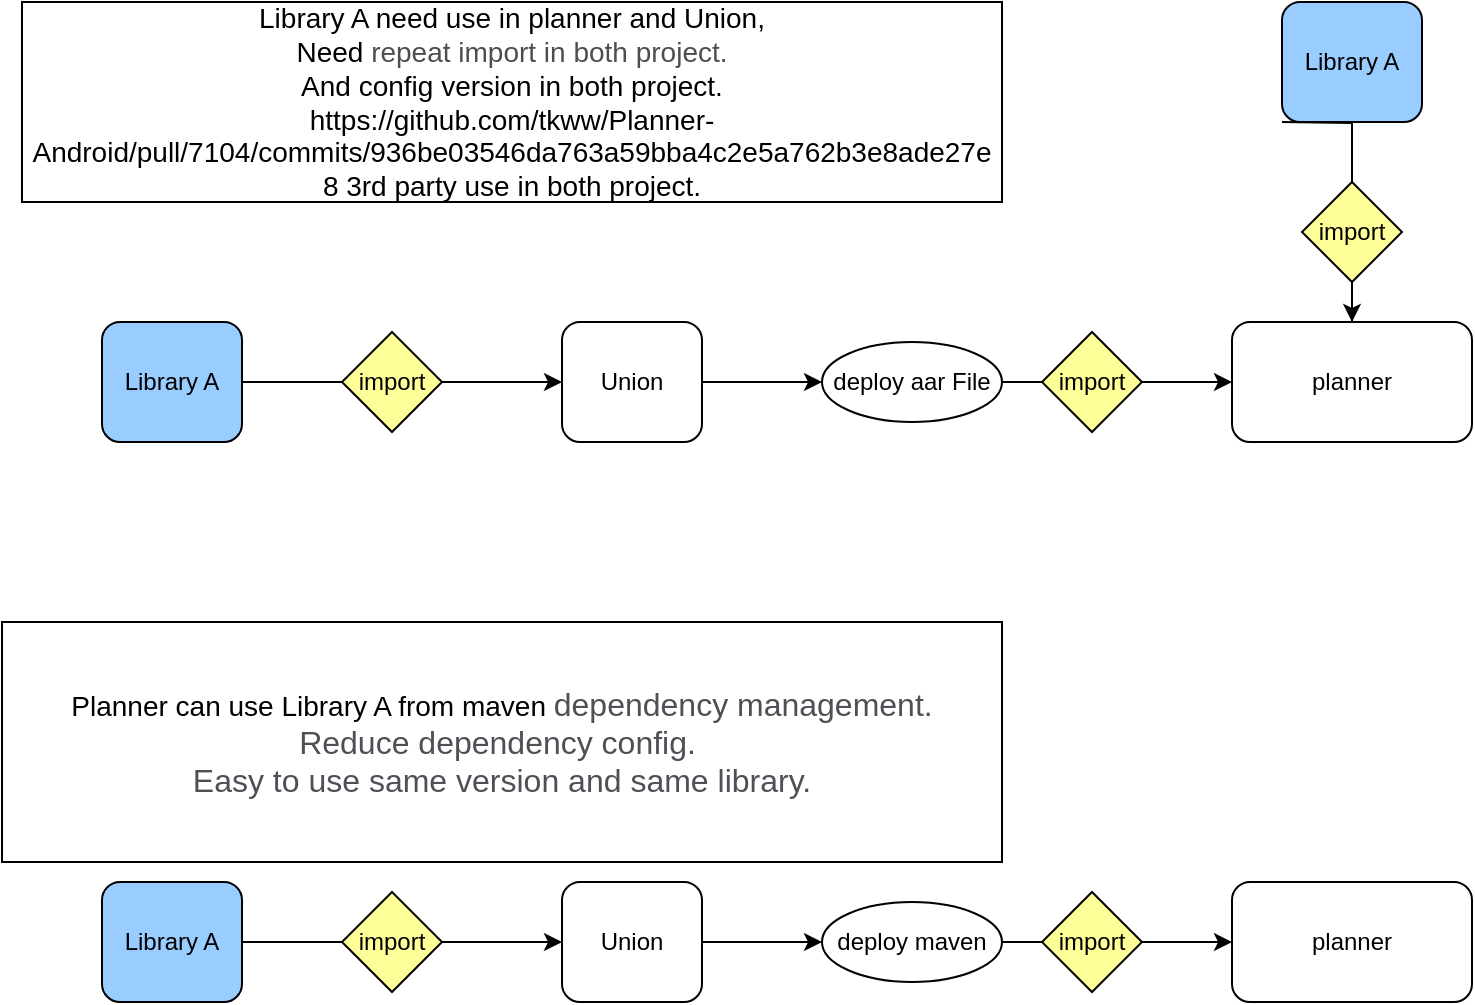 <mxfile version="14.9.6" type="github">
  <diagram id="RId8-rulqUCuER-rvPwq" name="Page-1">
    <mxGraphModel dx="2111" dy="621" grid="1" gridSize="10" guides="1" tooltips="1" connect="1" arrows="1" fold="1" page="1" pageScale="1" pageWidth="827" pageHeight="1169" math="0" shadow="0">
      <root>
        <mxCell id="0" />
        <mxCell id="1" parent="0" />
        <mxCell id="fV03khcgGxPLp-E_VUfp-7" style="edgeStyle=orthogonalEdgeStyle;rounded=0;orthogonalLoop=1;jettySize=auto;html=1;" parent="1" source="fV03khcgGxPLp-E_VUfp-1" target="fV03khcgGxPLp-E_VUfp-5" edge="1">
          <mxGeometry relative="1" as="geometry" />
        </mxCell>
        <mxCell id="fV03khcgGxPLp-E_VUfp-1" value="Union" style="rounded=1;whiteSpace=wrap;html=1;" parent="1" vertex="1">
          <mxGeometry x="50" y="260" width="70" height="60" as="geometry" />
        </mxCell>
        <mxCell id="fV03khcgGxPLp-E_VUfp-3" style="edgeStyle=orthogonalEdgeStyle;rounded=0;orthogonalLoop=1;jettySize=auto;html=1;startArrow=none;" parent="1" source="fV03khcgGxPLp-E_VUfp-8" target="fV03khcgGxPLp-E_VUfp-1" edge="1">
          <mxGeometry relative="1" as="geometry" />
        </mxCell>
        <mxCell id="fV03khcgGxPLp-E_VUfp-2" value="Library A" style="rounded=1;whiteSpace=wrap;html=1;fillColor=#99CCFF;" parent="1" vertex="1">
          <mxGeometry x="-180" y="260" width="70" height="60" as="geometry" />
        </mxCell>
        <mxCell id="fV03khcgGxPLp-E_VUfp-10" style="edgeStyle=orthogonalEdgeStyle;rounded=0;orthogonalLoop=1;jettySize=auto;html=1;entryX=0;entryY=0.5;entryDx=0;entryDy=0;" parent="1" source="fV03khcgGxPLp-E_VUfp-5" target="fV03khcgGxPLp-E_VUfp-9" edge="1">
          <mxGeometry relative="1" as="geometry" />
        </mxCell>
        <mxCell id="fV03khcgGxPLp-E_VUfp-5" value="deploy aar File" style="ellipse;whiteSpace=wrap;html=1;" parent="1" vertex="1">
          <mxGeometry x="180" y="270" width="90" height="40" as="geometry" />
        </mxCell>
        <mxCell id="fV03khcgGxPLp-E_VUfp-9" value="planner" style="rounded=1;whiteSpace=wrap;html=1;" parent="1" vertex="1">
          <mxGeometry x="385" y="260" width="120" height="60" as="geometry" />
        </mxCell>
        <mxCell id="fV03khcgGxPLp-E_VUfp-12" style="edgeStyle=orthogonalEdgeStyle;rounded=0;orthogonalLoop=1;jettySize=auto;html=1;entryX=0.5;entryY=0;entryDx=0;entryDy=0;startArrow=none;" parent="1" source="fV03khcgGxPLp-E_VUfp-15" target="fV03khcgGxPLp-E_VUfp-9" edge="1">
          <mxGeometry relative="1" as="geometry">
            <mxPoint x="410" y="160" as="sourcePoint" />
          </mxGeometry>
        </mxCell>
        <mxCell id="fV03khcgGxPLp-E_VUfp-13" value="Library A" style="rounded=1;whiteSpace=wrap;html=1;fillColor=#99CCFF;" parent="1" vertex="1">
          <mxGeometry x="410" y="100" width="70" height="60" as="geometry" />
        </mxCell>
        <mxCell id="fV03khcgGxPLp-E_VUfp-8" value="import" style="rhombus;whiteSpace=wrap;html=1;fillColor=#FFFF99;" parent="1" vertex="1">
          <mxGeometry x="-60" y="265" width="50" height="50" as="geometry" />
        </mxCell>
        <mxCell id="fV03khcgGxPLp-E_VUfp-14" value="" style="edgeStyle=orthogonalEdgeStyle;rounded=0;orthogonalLoop=1;jettySize=auto;html=1;endArrow=none;" parent="1" source="fV03khcgGxPLp-E_VUfp-2" target="fV03khcgGxPLp-E_VUfp-8" edge="1">
          <mxGeometry relative="1" as="geometry">
            <mxPoint x="-110" y="290" as="sourcePoint" />
            <mxPoint x="50" y="290" as="targetPoint" />
          </mxGeometry>
        </mxCell>
        <mxCell id="fV03khcgGxPLp-E_VUfp-15" value="import" style="rhombus;whiteSpace=wrap;html=1;fillColor=#FFFF99;" parent="1" vertex="1">
          <mxGeometry x="420" y="190" width="50" height="50" as="geometry" />
        </mxCell>
        <mxCell id="fV03khcgGxPLp-E_VUfp-16" value="" style="edgeStyle=orthogonalEdgeStyle;rounded=0;orthogonalLoop=1;jettySize=auto;html=1;entryX=0.5;entryY=0;entryDx=0;entryDy=0;endArrow=none;" parent="1" target="fV03khcgGxPLp-E_VUfp-15" edge="1">
          <mxGeometry relative="1" as="geometry">
            <mxPoint x="410" y="160" as="sourcePoint" />
            <mxPoint x="410" y="260" as="targetPoint" />
          </mxGeometry>
        </mxCell>
        <mxCell id="fV03khcgGxPLp-E_VUfp-17" value="import" style="rhombus;whiteSpace=wrap;html=1;fillColor=#FFFF99;" parent="1" vertex="1">
          <mxGeometry x="290" y="265" width="50" height="50" as="geometry" />
        </mxCell>
        <mxCell id="fV03khcgGxPLp-E_VUfp-18" style="edgeStyle=orthogonalEdgeStyle;rounded=0;orthogonalLoop=1;jettySize=auto;html=1;" parent="1" source="fV03khcgGxPLp-E_VUfp-19" target="fV03khcgGxPLp-E_VUfp-23" edge="1">
          <mxGeometry relative="1" as="geometry" />
        </mxCell>
        <mxCell id="fV03khcgGxPLp-E_VUfp-19" value="Union" style="rounded=1;whiteSpace=wrap;html=1;" parent="1" vertex="1">
          <mxGeometry x="50" y="540" width="70" height="60" as="geometry" />
        </mxCell>
        <mxCell id="fV03khcgGxPLp-E_VUfp-20" style="edgeStyle=orthogonalEdgeStyle;rounded=0;orthogonalLoop=1;jettySize=auto;html=1;startArrow=none;" parent="1" source="fV03khcgGxPLp-E_VUfp-27" target="fV03khcgGxPLp-E_VUfp-19" edge="1">
          <mxGeometry relative="1" as="geometry" />
        </mxCell>
        <mxCell id="fV03khcgGxPLp-E_VUfp-21" value="Library A" style="rounded=1;whiteSpace=wrap;html=1;fillColor=#99CCFF;" parent="1" vertex="1">
          <mxGeometry x="-180" y="540" width="70" height="60" as="geometry" />
        </mxCell>
        <mxCell id="fV03khcgGxPLp-E_VUfp-22" style="edgeStyle=orthogonalEdgeStyle;rounded=0;orthogonalLoop=1;jettySize=auto;html=1;entryX=0;entryY=0.5;entryDx=0;entryDy=0;" parent="1" source="fV03khcgGxPLp-E_VUfp-23" target="fV03khcgGxPLp-E_VUfp-24" edge="1">
          <mxGeometry relative="1" as="geometry" />
        </mxCell>
        <mxCell id="fV03khcgGxPLp-E_VUfp-23" value="deploy maven" style="ellipse;whiteSpace=wrap;html=1;" parent="1" vertex="1">
          <mxGeometry x="180" y="550" width="90" height="40" as="geometry" />
        </mxCell>
        <mxCell id="fV03khcgGxPLp-E_VUfp-24" value="planner" style="rounded=1;whiteSpace=wrap;html=1;" parent="1" vertex="1">
          <mxGeometry x="385" y="540" width="120" height="60" as="geometry" />
        </mxCell>
        <mxCell id="fV03khcgGxPLp-E_VUfp-27" value="import" style="rhombus;whiteSpace=wrap;html=1;fillColor=#FFFF99;" parent="1" vertex="1">
          <mxGeometry x="-60" y="545" width="50" height="50" as="geometry" />
        </mxCell>
        <mxCell id="fV03khcgGxPLp-E_VUfp-28" value="" style="edgeStyle=orthogonalEdgeStyle;rounded=0;orthogonalLoop=1;jettySize=auto;html=1;endArrow=none;" parent="1" source="fV03khcgGxPLp-E_VUfp-21" target="fV03khcgGxPLp-E_VUfp-27" edge="1">
          <mxGeometry relative="1" as="geometry">
            <mxPoint x="-110" y="570" as="sourcePoint" />
            <mxPoint x="50" y="570" as="targetPoint" />
          </mxGeometry>
        </mxCell>
        <mxCell id="fV03khcgGxPLp-E_VUfp-31" value="import" style="rhombus;whiteSpace=wrap;html=1;fillColor=#FFFF99;" parent="1" vertex="1">
          <mxGeometry x="290" y="545" width="50" height="50" as="geometry" />
        </mxCell>
        <mxCell id="fV03khcgGxPLp-E_VUfp-32" value="&lt;font style=&quot;font-size: 14px&quot;&gt;Library A need use in planner and Union,&lt;br&gt;Need&amp;nbsp;&lt;span style=&quot;color: rgb(78 , 78 , 78) ; font-family: &amp;#34;helvetica&amp;#34; , &amp;#34;lucida grande&amp;#34; , &amp;#34;lucida&amp;#34; , &amp;#34;verdana&amp;#34; , sans-serif ; background-color: rgb(255 , 255 , 255)&quot;&gt;repeat import in both project.&lt;br&gt;&lt;/span&gt;And config version in both project.&lt;br&gt;https://github.com/tkww/Planner-Android/pull/7104/commits/936be03546da763a59bba4c2e5a762b3e8ade27e&lt;br&gt;8 3rd party use in both project.&lt;/font&gt;" style="rounded=0;whiteSpace=wrap;html=1;fillColor=#FFFFFF;" parent="1" vertex="1">
          <mxGeometry x="-220" y="100" width="490" height="100" as="geometry" />
        </mxCell>
        <mxCell id="fV03khcgGxPLp-E_VUfp-33" value="&lt;font style=&quot;font-size: 14px&quot;&gt;Planner can use Library A from maven&amp;nbsp;&lt;/font&gt;&lt;span style=&quot;color: rgb(77 , 81 , 86) ; font-family: &amp;#34;arial&amp;#34; , sans-serif ; text-align: left ; background-color: rgb(255 , 255 , 255)&quot;&gt;&lt;font size=&quot;3&quot;&gt;dependency management.&lt;br&gt;Reduce dependency config.&amp;nbsp;&lt;br&gt;Easy to use same version and same library.&lt;/font&gt;&lt;br&gt;&lt;/span&gt;" style="rounded=0;whiteSpace=wrap;html=1;fillColor=#FFFFFF;" parent="1" vertex="1">
          <mxGeometry x="-230" y="410" width="500" height="120" as="geometry" />
        </mxCell>
      </root>
    </mxGraphModel>
  </diagram>
</mxfile>
